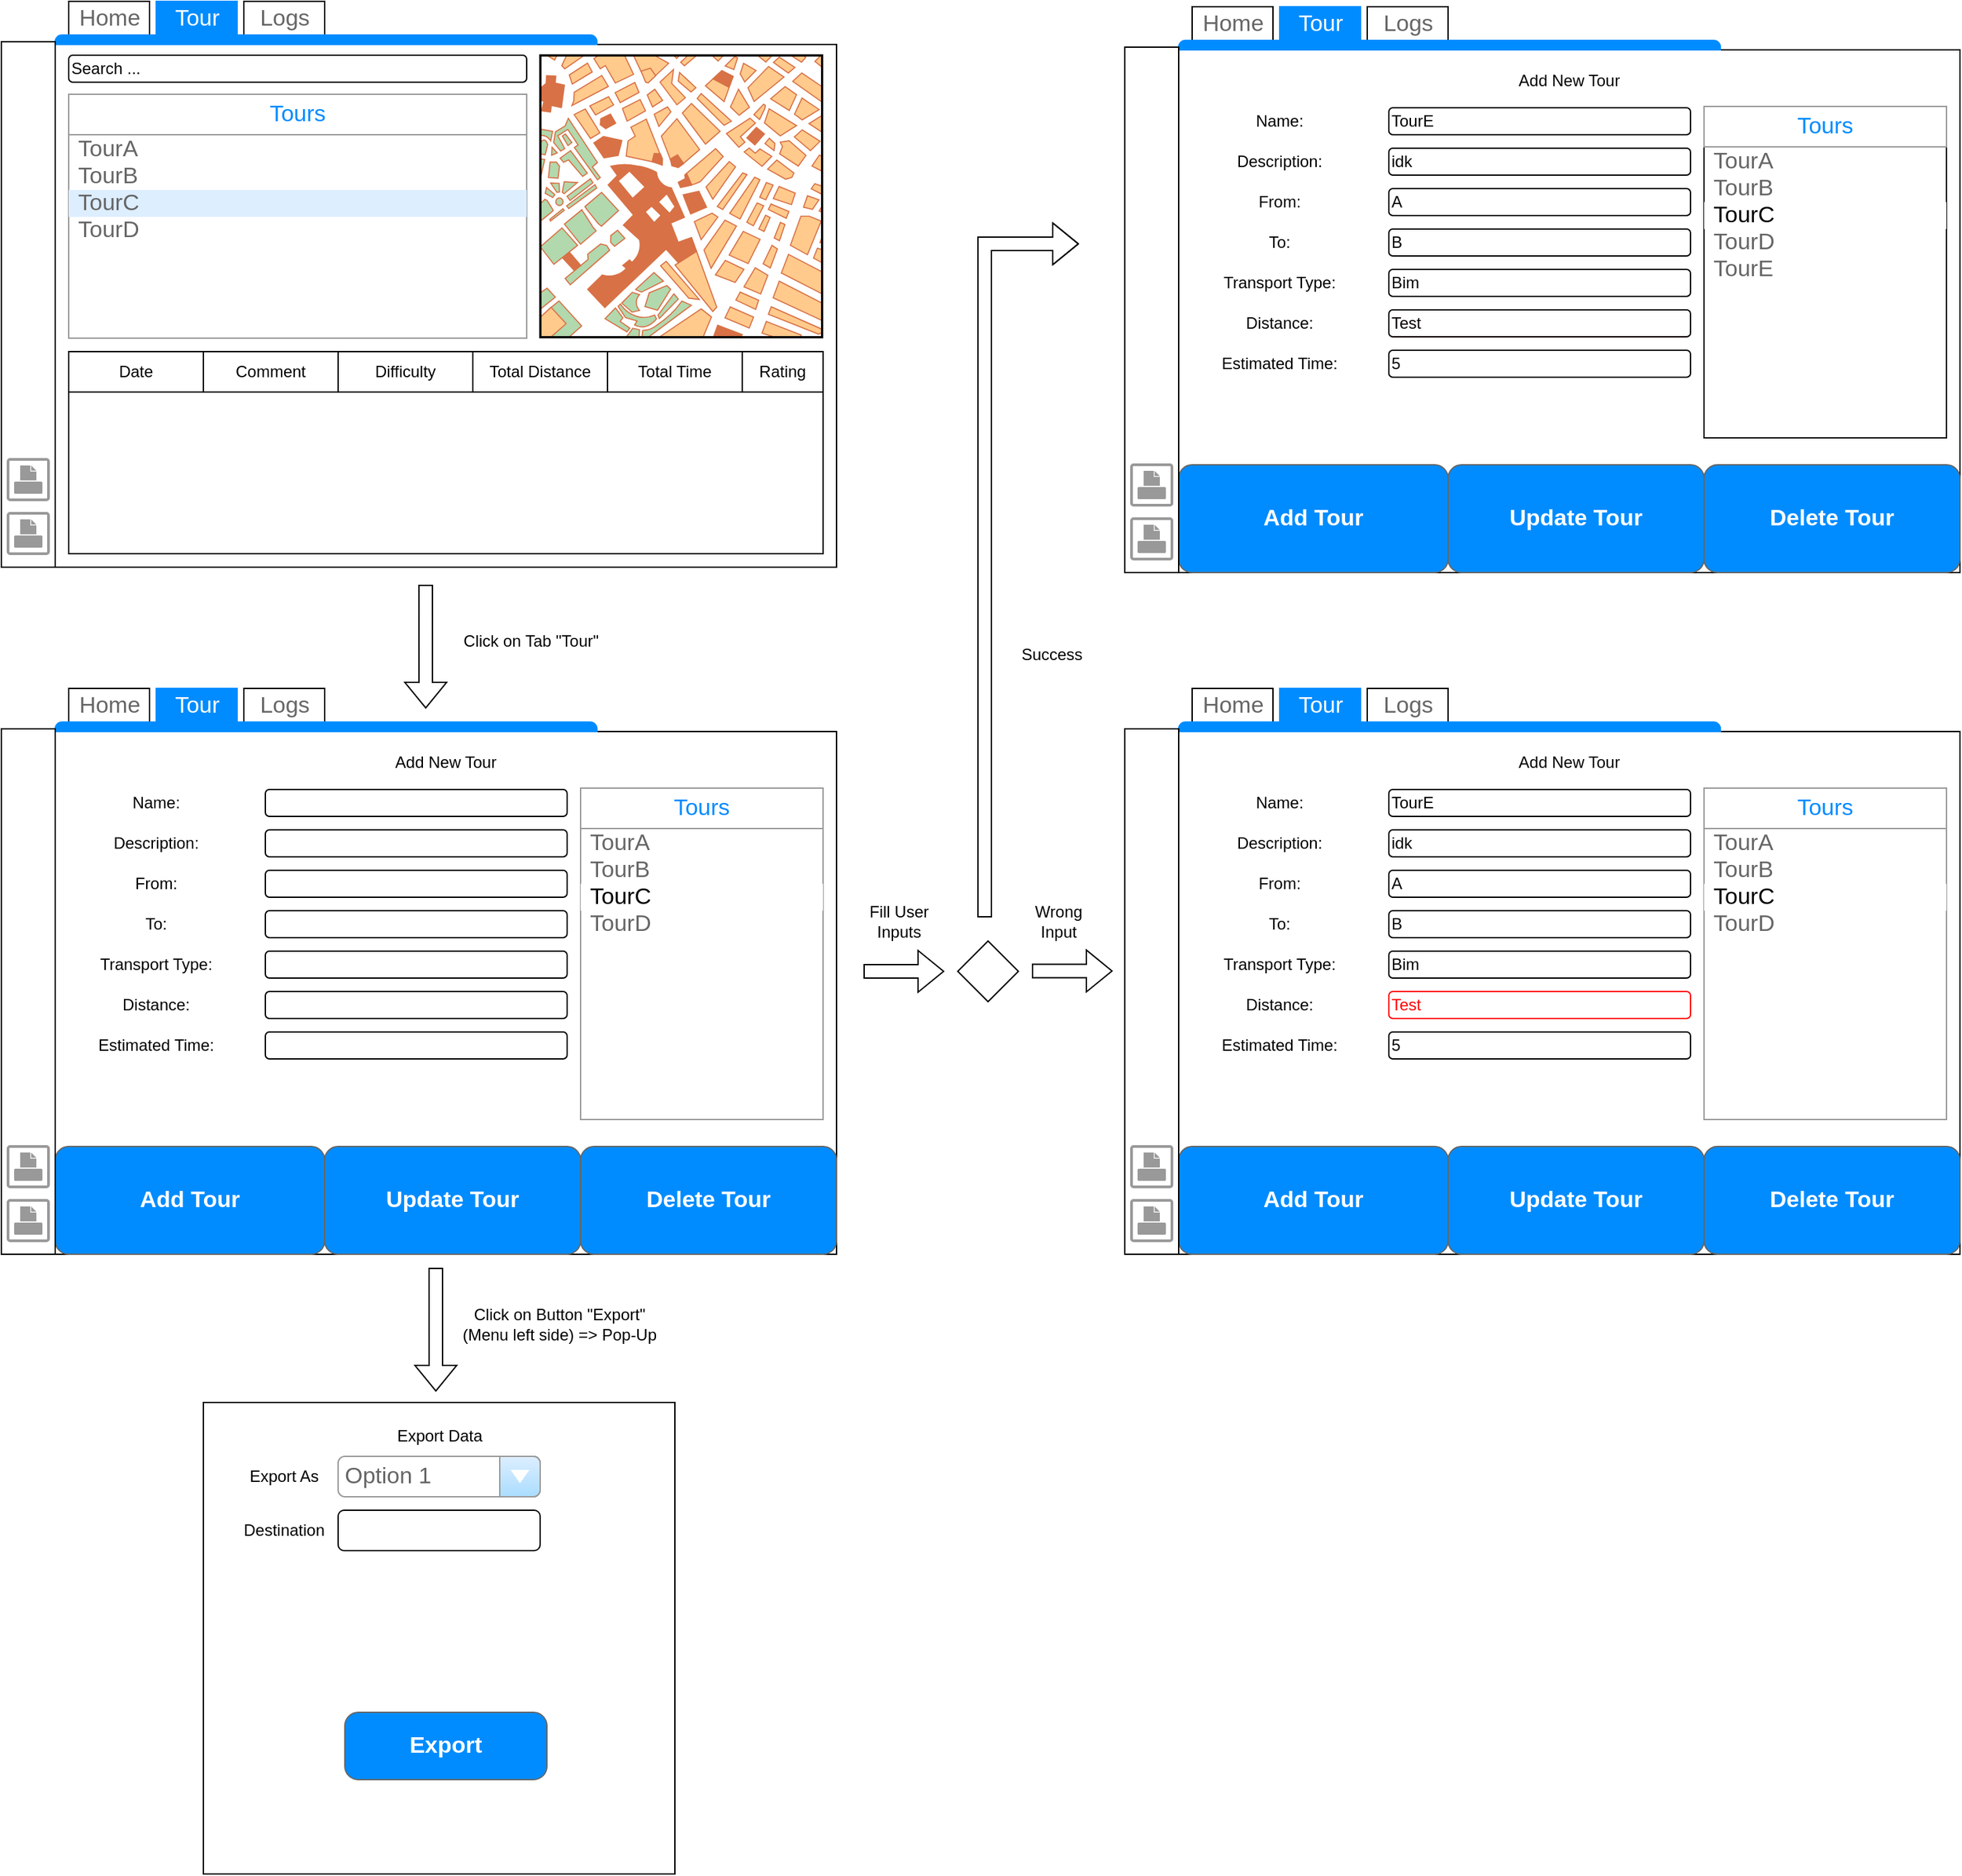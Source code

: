 <mxfile version="24.2.1" type="device">
  <diagram name="Seite-1" id="n7j8sjYQ4zLVXo5sFIH9">
    <mxGraphModel dx="3096" dy="1702" grid="1" gridSize="10" guides="1" tooltips="1" connect="1" arrows="1" fold="1" page="1" pageScale="1" pageWidth="827" pageHeight="1169" math="0" shadow="0">
      <root>
        <mxCell id="0" />
        <mxCell id="1" parent="0" />
        <mxCell id="RH1s60IlDJt-m1Dcu7O3-2" value="" style="strokeWidth=1;shadow=0;dashed=0;align=center;html=1;shape=mxgraph.mockup.containers.marginRect2;rectMarginTop=32;whiteSpace=wrap;" vertex="1" parent="1">
          <mxGeometry x="80" y="40" width="580" height="420" as="geometry" />
        </mxCell>
        <mxCell id="RH1s60IlDJt-m1Dcu7O3-3" value="Home" style="strokeColor=inherit;fillColor=inherit;gradientColor=inherit;strokeWidth=1;shadow=0;dashed=0;align=center;html=1;shape=mxgraph.mockup.containers.rrect;rSize=0;fontSize=17;fontColor=#666666;gradientColor=none;" vertex="1" parent="RH1s60IlDJt-m1Dcu7O3-2">
          <mxGeometry width="60" height="25" relative="1" as="geometry">
            <mxPoint x="10" as="offset" />
          </mxGeometry>
        </mxCell>
        <mxCell id="RH1s60IlDJt-m1Dcu7O3-4" value="Tour" style="strokeWidth=1;shadow=0;dashed=0;align=center;html=1;shape=mxgraph.mockup.containers.rrect;rSize=0;fontSize=17;fontColor=#ffffff;strokeColor=#008cff;fillColor=#008cff;" vertex="1" parent="RH1s60IlDJt-m1Dcu7O3-2">
          <mxGeometry width="60" height="25" relative="1" as="geometry">
            <mxPoint x="75" as="offset" />
          </mxGeometry>
        </mxCell>
        <mxCell id="RH1s60IlDJt-m1Dcu7O3-5" value="Logs" style="strokeColor=inherit;fillColor=inherit;gradientColor=inherit;strokeWidth=1;shadow=0;dashed=0;align=center;html=1;shape=mxgraph.mockup.containers.rrect;rSize=0;fontSize=17;fontColor=#666666;gradientColor=none;" vertex="1" parent="RH1s60IlDJt-m1Dcu7O3-2">
          <mxGeometry width="60" height="25" relative="1" as="geometry">
            <mxPoint x="140" as="offset" />
          </mxGeometry>
        </mxCell>
        <mxCell id="RH1s60IlDJt-m1Dcu7O3-6" value="" style="strokeWidth=1;shadow=0;dashed=0;align=center;html=1;shape=mxgraph.mockup.containers.topButton;rSize=5;strokeColor=#008cff;fillColor=#008cff;gradientColor=none;resizeWidth=1;movable=0;deletable=1;" vertex="1" parent="RH1s60IlDJt-m1Dcu7O3-2">
          <mxGeometry width="402.133" height="7" relative="1" as="geometry">
            <mxPoint y="25" as="offset" />
          </mxGeometry>
        </mxCell>
        <mxCell id="RH1s60IlDJt-m1Dcu7O3-8" value="" style="verticalLabelPosition=bottom;shadow=0;dashed=0;align=center;html=1;verticalAlign=top;strokeWidth=1;shape=mxgraph.mockup.misc.map;" vertex="1" parent="RH1s60IlDJt-m1Dcu7O3-2">
          <mxGeometry x="360" y="40" width="210" height="210" as="geometry" />
        </mxCell>
        <mxCell id="RH1s60IlDJt-m1Dcu7O3-9" value="" style="rounded=0;whiteSpace=wrap;html=1;" vertex="1" parent="RH1s60IlDJt-m1Dcu7O3-2">
          <mxGeometry x="10" y="260" width="560" height="150" as="geometry" />
        </mxCell>
        <mxCell id="RH1s60IlDJt-m1Dcu7O3-10" value="" style="rounded=0;whiteSpace=wrap;html=1;" vertex="1" parent="RH1s60IlDJt-m1Dcu7O3-2">
          <mxGeometry x="10" y="260" width="100" height="30" as="geometry" />
        </mxCell>
        <mxCell id="RH1s60IlDJt-m1Dcu7O3-11" value="" style="rounded=0;whiteSpace=wrap;html=1;" vertex="1" parent="RH1s60IlDJt-m1Dcu7O3-2">
          <mxGeometry x="110" y="260" width="100" height="30" as="geometry" />
        </mxCell>
        <mxCell id="RH1s60IlDJt-m1Dcu7O3-12" value="" style="rounded=0;whiteSpace=wrap;html=1;" vertex="1" parent="RH1s60IlDJt-m1Dcu7O3-2">
          <mxGeometry x="210" y="260" width="100" height="30" as="geometry" />
        </mxCell>
        <mxCell id="RH1s60IlDJt-m1Dcu7O3-13" value="" style="rounded=0;whiteSpace=wrap;html=1;" vertex="1" parent="RH1s60IlDJt-m1Dcu7O3-2">
          <mxGeometry x="310" y="260" width="100" height="30" as="geometry" />
        </mxCell>
        <mxCell id="RH1s60IlDJt-m1Dcu7O3-14" value="" style="rounded=0;whiteSpace=wrap;html=1;" vertex="1" parent="RH1s60IlDJt-m1Dcu7O3-2">
          <mxGeometry x="410" y="260" width="100" height="30" as="geometry" />
        </mxCell>
        <mxCell id="RH1s60IlDJt-m1Dcu7O3-16" value="Date" style="text;html=1;align=center;verticalAlign=middle;whiteSpace=wrap;rounded=0;" vertex="1" parent="RH1s60IlDJt-m1Dcu7O3-2">
          <mxGeometry x="30" y="260" width="60" height="30" as="geometry" />
        </mxCell>
        <mxCell id="RH1s60IlDJt-m1Dcu7O3-17" value="Comment" style="text;html=1;align=center;verticalAlign=middle;whiteSpace=wrap;rounded=0;" vertex="1" parent="RH1s60IlDJt-m1Dcu7O3-2">
          <mxGeometry x="130" y="260" width="60" height="30" as="geometry" />
        </mxCell>
        <mxCell id="RH1s60IlDJt-m1Dcu7O3-18" value="Difficulty" style="text;html=1;align=center;verticalAlign=middle;whiteSpace=wrap;rounded=0;" vertex="1" parent="RH1s60IlDJt-m1Dcu7O3-2">
          <mxGeometry x="230" y="260" width="60" height="30" as="geometry" />
        </mxCell>
        <mxCell id="RH1s60IlDJt-m1Dcu7O3-19" value="Total Distance" style="text;html=1;align=center;verticalAlign=middle;whiteSpace=wrap;rounded=0;" vertex="1" parent="RH1s60IlDJt-m1Dcu7O3-2">
          <mxGeometry x="320" y="260" width="80" height="30" as="geometry" />
        </mxCell>
        <mxCell id="RH1s60IlDJt-m1Dcu7O3-20" value="Total Time" style="text;html=1;align=center;verticalAlign=middle;whiteSpace=wrap;rounded=0;" vertex="1" parent="RH1s60IlDJt-m1Dcu7O3-2">
          <mxGeometry x="430" y="260" width="60" height="30" as="geometry" />
        </mxCell>
        <mxCell id="RH1s60IlDJt-m1Dcu7O3-15" value="" style="rounded=0;whiteSpace=wrap;html=1;" vertex="1" parent="RH1s60IlDJt-m1Dcu7O3-2">
          <mxGeometry x="510" y="260" width="60" height="30" as="geometry" />
        </mxCell>
        <mxCell id="RH1s60IlDJt-m1Dcu7O3-21" value="Rating" style="text;html=1;align=center;verticalAlign=middle;whiteSpace=wrap;rounded=0;" vertex="1" parent="RH1s60IlDJt-m1Dcu7O3-2">
          <mxGeometry x="510" y="260" width="60" height="30" as="geometry" />
        </mxCell>
        <mxCell id="RH1s60IlDJt-m1Dcu7O3-22" value="Search ..." style="rounded=1;whiteSpace=wrap;html=1;align=left;" vertex="1" parent="RH1s60IlDJt-m1Dcu7O3-2">
          <mxGeometry x="10" y="40" width="340" height="20" as="geometry" />
        </mxCell>
        <mxCell id="RH1s60IlDJt-m1Dcu7O3-23" value="" style="strokeWidth=1;shadow=0;dashed=0;align=center;html=1;shape=mxgraph.mockup.forms.rrect;rSize=0;strokeColor=#999999;fillColor=#ffffff;" vertex="1" parent="RH1s60IlDJt-m1Dcu7O3-2">
          <mxGeometry x="10" y="70" width="340" height="180" as="geometry" />
        </mxCell>
        <mxCell id="RH1s60IlDJt-m1Dcu7O3-24" value="Tours" style="strokeWidth=1;shadow=0;dashed=0;align=center;html=1;shape=mxgraph.mockup.forms.rrect;rSize=0;strokeColor=#999999;fontColor=#008cff;fontSize=17;fillColor=#ffffff;resizeWidth=1;whiteSpace=wrap;" vertex="1" parent="RH1s60IlDJt-m1Dcu7O3-23">
          <mxGeometry width="340" height="30" relative="1" as="geometry">
            <mxPoint y="-1" as="offset" />
          </mxGeometry>
        </mxCell>
        <mxCell id="RH1s60IlDJt-m1Dcu7O3-25" value="TourA" style="strokeWidth=1;shadow=0;dashed=0;align=center;html=1;shape=mxgraph.mockup.forms.anchor;fontSize=17;fontColor=#666666;align=left;spacingLeft=5;resizeWidth=1;whiteSpace=wrap;" vertex="1" parent="RH1s60IlDJt-m1Dcu7O3-23">
          <mxGeometry width="340" height="20" relative="1" as="geometry">
            <mxPoint y="30" as="offset" />
          </mxGeometry>
        </mxCell>
        <mxCell id="RH1s60IlDJt-m1Dcu7O3-26" value="TourB" style="strokeWidth=1;shadow=0;dashed=0;align=center;html=1;shape=mxgraph.mockup.forms.anchor;fontSize=17;fontColor=#666666;align=left;spacingLeft=5;resizeWidth=1;whiteSpace=wrap;" vertex="1" parent="RH1s60IlDJt-m1Dcu7O3-23">
          <mxGeometry width="340" height="20" relative="1" as="geometry">
            <mxPoint y="50" as="offset" />
          </mxGeometry>
        </mxCell>
        <mxCell id="RH1s60IlDJt-m1Dcu7O3-27" value="TourC" style="strokeWidth=1;shadow=0;dashed=0;align=center;html=1;shape=mxgraph.mockup.forms.rrect;rSize=0;fontSize=17;fontColor=#666666;align=left;spacingLeft=5;fillColor=#ddeeff;strokeColor=none;resizeWidth=1;whiteSpace=wrap;" vertex="1" parent="RH1s60IlDJt-m1Dcu7O3-23">
          <mxGeometry width="340" height="20" relative="1" as="geometry">
            <mxPoint y="70" as="offset" />
          </mxGeometry>
        </mxCell>
        <mxCell id="RH1s60IlDJt-m1Dcu7O3-28" value="TourD" style="strokeWidth=1;shadow=0;dashed=0;align=center;html=1;shape=mxgraph.mockup.forms.anchor;fontSize=17;fontColor=#666666;align=left;spacingLeft=5;resizeWidth=1;whiteSpace=wrap;" vertex="1" parent="RH1s60IlDJt-m1Dcu7O3-23">
          <mxGeometry width="340" height="20" relative="1" as="geometry">
            <mxPoint y="90" as="offset" />
          </mxGeometry>
        </mxCell>
        <mxCell id="RH1s60IlDJt-m1Dcu7O3-29" value="" style="rounded=0;whiteSpace=wrap;html=1;" vertex="1" parent="1">
          <mxGeometry x="40" y="70" width="40" height="390" as="geometry" />
        </mxCell>
        <mxCell id="RH1s60IlDJt-m1Dcu7O3-30" value="" style="strokeColor=#999999;verticalLabelPosition=bottom;shadow=0;dashed=0;verticalAlign=top;strokeWidth=2;html=1;shape=mxgraph.mockup.misc.printIcon;" vertex="1" parent="1">
          <mxGeometry x="45" y="420" width="30" height="30" as="geometry" />
        </mxCell>
        <mxCell id="RH1s60IlDJt-m1Dcu7O3-31" value="" style="strokeColor=#999999;verticalLabelPosition=bottom;shadow=0;dashed=0;verticalAlign=top;strokeWidth=2;html=1;shape=mxgraph.mockup.misc.printIcon;" vertex="1" parent="1">
          <mxGeometry x="45" y="380" width="30" height="30" as="geometry" />
        </mxCell>
        <mxCell id="RH1s60IlDJt-m1Dcu7O3-32" value="" style="strokeWidth=1;shadow=0;dashed=0;align=center;html=1;shape=mxgraph.mockup.containers.marginRect2;rectMarginTop=32;whiteSpace=wrap;" vertex="1" parent="1">
          <mxGeometry x="80" y="550" width="580" height="420" as="geometry" />
        </mxCell>
        <mxCell id="RH1s60IlDJt-m1Dcu7O3-33" value="Home" style="strokeColor=inherit;fillColor=inherit;gradientColor=inherit;strokeWidth=1;shadow=0;dashed=0;align=center;html=1;shape=mxgraph.mockup.containers.rrect;rSize=0;fontSize=17;fontColor=#666666;gradientColor=none;" vertex="1" parent="RH1s60IlDJt-m1Dcu7O3-32">
          <mxGeometry width="60" height="25" relative="1" as="geometry">
            <mxPoint x="10" as="offset" />
          </mxGeometry>
        </mxCell>
        <mxCell id="RH1s60IlDJt-m1Dcu7O3-34" value="Tour" style="strokeWidth=1;shadow=0;dashed=0;align=center;html=1;shape=mxgraph.mockup.containers.rrect;rSize=0;fontSize=17;fontColor=#ffffff;strokeColor=#008cff;fillColor=#008cff;" vertex="1" parent="RH1s60IlDJt-m1Dcu7O3-32">
          <mxGeometry width="60" height="25" relative="1" as="geometry">
            <mxPoint x="75" as="offset" />
          </mxGeometry>
        </mxCell>
        <mxCell id="RH1s60IlDJt-m1Dcu7O3-35" value="Logs" style="strokeColor=inherit;fillColor=inherit;gradientColor=inherit;strokeWidth=1;shadow=0;dashed=0;align=center;html=1;shape=mxgraph.mockup.containers.rrect;rSize=0;fontSize=17;fontColor=#666666;gradientColor=none;" vertex="1" parent="RH1s60IlDJt-m1Dcu7O3-32">
          <mxGeometry width="60" height="25" relative="1" as="geometry">
            <mxPoint x="140" as="offset" />
          </mxGeometry>
        </mxCell>
        <mxCell id="RH1s60IlDJt-m1Dcu7O3-36" value="" style="strokeWidth=1;shadow=0;dashed=0;align=center;html=1;shape=mxgraph.mockup.containers.topButton;rSize=5;strokeColor=#008cff;fillColor=#008cff;gradientColor=none;resizeWidth=1;movable=0;deletable=1;" vertex="1" parent="RH1s60IlDJt-m1Dcu7O3-32">
          <mxGeometry width="402.133" height="7" relative="1" as="geometry">
            <mxPoint y="25" as="offset" />
          </mxGeometry>
        </mxCell>
        <mxCell id="RH1s60IlDJt-m1Dcu7O3-63" value="Add New Tour" style="text;html=1;align=center;verticalAlign=middle;whiteSpace=wrap;rounded=0;" vertex="1" parent="RH1s60IlDJt-m1Dcu7O3-32">
          <mxGeometry x="230" y="40" width="120" height="30" as="geometry" />
        </mxCell>
        <mxCell id="RH1s60IlDJt-m1Dcu7O3-64" value="Name:" style="text;html=1;align=center;verticalAlign=middle;whiteSpace=wrap;rounded=0;" vertex="1" parent="RH1s60IlDJt-m1Dcu7O3-32">
          <mxGeometry x="10" y="70" width="130" height="30" as="geometry" />
        </mxCell>
        <mxCell id="RH1s60IlDJt-m1Dcu7O3-65" value="" style="rounded=1;whiteSpace=wrap;html=1;" vertex="1" parent="RH1s60IlDJt-m1Dcu7O3-32">
          <mxGeometry x="156" y="75" width="224" height="20" as="geometry" />
        </mxCell>
        <mxCell id="RH1s60IlDJt-m1Dcu7O3-66" value="Description:" style="text;html=1;align=center;verticalAlign=middle;whiteSpace=wrap;rounded=0;" vertex="1" parent="RH1s60IlDJt-m1Dcu7O3-32">
          <mxGeometry x="10" y="100" width="130" height="30" as="geometry" />
        </mxCell>
        <mxCell id="RH1s60IlDJt-m1Dcu7O3-67" value="" style="rounded=1;whiteSpace=wrap;html=1;" vertex="1" parent="RH1s60IlDJt-m1Dcu7O3-32">
          <mxGeometry x="156" y="105" width="224" height="20" as="geometry" />
        </mxCell>
        <mxCell id="RH1s60IlDJt-m1Dcu7O3-68" value="From:" style="text;html=1;align=center;verticalAlign=middle;whiteSpace=wrap;rounded=0;" vertex="1" parent="RH1s60IlDJt-m1Dcu7O3-32">
          <mxGeometry x="10" y="130" width="130" height="30" as="geometry" />
        </mxCell>
        <mxCell id="RH1s60IlDJt-m1Dcu7O3-69" value="" style="rounded=1;whiteSpace=wrap;html=1;" vertex="1" parent="RH1s60IlDJt-m1Dcu7O3-32">
          <mxGeometry x="156" y="135" width="224" height="20" as="geometry" />
        </mxCell>
        <mxCell id="RH1s60IlDJt-m1Dcu7O3-70" value="To:" style="text;html=1;align=center;verticalAlign=middle;whiteSpace=wrap;rounded=0;" vertex="1" parent="RH1s60IlDJt-m1Dcu7O3-32">
          <mxGeometry x="10" y="160" width="130" height="30" as="geometry" />
        </mxCell>
        <mxCell id="RH1s60IlDJt-m1Dcu7O3-71" value="" style="rounded=1;whiteSpace=wrap;html=1;" vertex="1" parent="RH1s60IlDJt-m1Dcu7O3-32">
          <mxGeometry x="156" y="165" width="224" height="20" as="geometry" />
        </mxCell>
        <mxCell id="RH1s60IlDJt-m1Dcu7O3-72" value="Transport Type:" style="text;html=1;align=center;verticalAlign=middle;whiteSpace=wrap;rounded=0;" vertex="1" parent="RH1s60IlDJt-m1Dcu7O3-32">
          <mxGeometry x="10" y="190" width="130" height="30" as="geometry" />
        </mxCell>
        <mxCell id="RH1s60IlDJt-m1Dcu7O3-73" value="" style="rounded=1;whiteSpace=wrap;html=1;" vertex="1" parent="RH1s60IlDJt-m1Dcu7O3-32">
          <mxGeometry x="156" y="195" width="224" height="20" as="geometry" />
        </mxCell>
        <mxCell id="RH1s60IlDJt-m1Dcu7O3-74" value="Distance:" style="text;html=1;align=center;verticalAlign=middle;whiteSpace=wrap;rounded=0;" vertex="1" parent="RH1s60IlDJt-m1Dcu7O3-32">
          <mxGeometry x="10" y="220" width="130" height="30" as="geometry" />
        </mxCell>
        <mxCell id="RH1s60IlDJt-m1Dcu7O3-75" value="" style="rounded=1;whiteSpace=wrap;html=1;" vertex="1" parent="RH1s60IlDJt-m1Dcu7O3-32">
          <mxGeometry x="156" y="225" width="224" height="20" as="geometry" />
        </mxCell>
        <mxCell id="RH1s60IlDJt-m1Dcu7O3-76" value="Estimated Time:" style="text;html=1;align=center;verticalAlign=middle;whiteSpace=wrap;rounded=0;" vertex="1" parent="RH1s60IlDJt-m1Dcu7O3-32">
          <mxGeometry x="10" y="250" width="130" height="30" as="geometry" />
        </mxCell>
        <mxCell id="RH1s60IlDJt-m1Dcu7O3-77" value="" style="rounded=1;whiteSpace=wrap;html=1;" vertex="1" parent="RH1s60IlDJt-m1Dcu7O3-32">
          <mxGeometry x="156" y="255" width="224" height="20" as="geometry" />
        </mxCell>
        <mxCell id="RH1s60IlDJt-m1Dcu7O3-78" value="Add Tour" style="strokeWidth=1;shadow=0;dashed=0;align=center;html=1;shape=mxgraph.mockup.buttons.button;strokeColor=#666666;fontColor=#ffffff;mainText=;buttonStyle=round;fontSize=17;fontStyle=1;fillColor=#008cff;whiteSpace=wrap;" vertex="1" parent="RH1s60IlDJt-m1Dcu7O3-32">
          <mxGeometry y="340" width="200" height="80" as="geometry" />
        </mxCell>
        <mxCell id="RH1s60IlDJt-m1Dcu7O3-79" value="Update Tour" style="strokeWidth=1;shadow=0;dashed=0;align=center;html=1;shape=mxgraph.mockup.buttons.button;strokeColor=#666666;fontColor=#ffffff;mainText=;buttonStyle=round;fontSize=17;fontStyle=1;fillColor=#008cff;whiteSpace=wrap;" vertex="1" parent="RH1s60IlDJt-m1Dcu7O3-32">
          <mxGeometry x="200" y="340" width="190" height="80" as="geometry" />
        </mxCell>
        <mxCell id="RH1s60IlDJt-m1Dcu7O3-80" value="Delete Tour" style="strokeWidth=1;shadow=0;dashed=0;align=center;html=1;shape=mxgraph.mockup.buttons.button;strokeColor=#666666;fontColor=#ffffff;mainText=;buttonStyle=round;fontSize=17;fontStyle=1;fillColor=#008cff;whiteSpace=wrap;" vertex="1" parent="RH1s60IlDJt-m1Dcu7O3-32">
          <mxGeometry x="390" y="340" width="190" height="80" as="geometry" />
        </mxCell>
        <mxCell id="RH1s60IlDJt-m1Dcu7O3-81" value="" style="strokeWidth=1;shadow=0;dashed=0;align=center;html=1;shape=mxgraph.mockup.forms.rrect;rSize=0;strokeColor=#999999;fillColor=#ffffff;" vertex="1" parent="RH1s60IlDJt-m1Dcu7O3-32">
          <mxGeometry x="390" y="75" width="180" height="245" as="geometry" />
        </mxCell>
        <mxCell id="RH1s60IlDJt-m1Dcu7O3-82" value="Tours" style="strokeWidth=1;shadow=0;dashed=0;align=center;html=1;shape=mxgraph.mockup.forms.rrect;rSize=0;strokeColor=#999999;fontColor=#008cff;fontSize=17;fillColor=#ffffff;resizeWidth=1;whiteSpace=wrap;" vertex="1" parent="RH1s60IlDJt-m1Dcu7O3-81">
          <mxGeometry width="180" height="30" relative="1" as="geometry">
            <mxPoint y="-1" as="offset" />
          </mxGeometry>
        </mxCell>
        <mxCell id="RH1s60IlDJt-m1Dcu7O3-83" value="TourA" style="strokeWidth=1;shadow=0;dashed=0;align=center;html=1;shape=mxgraph.mockup.forms.anchor;fontSize=17;fontColor=#666666;align=left;spacingLeft=5;resizeWidth=1;whiteSpace=wrap;" vertex="1" parent="RH1s60IlDJt-m1Dcu7O3-81">
          <mxGeometry width="180" height="20" relative="1" as="geometry">
            <mxPoint y="30" as="offset" />
          </mxGeometry>
        </mxCell>
        <mxCell id="RH1s60IlDJt-m1Dcu7O3-84" value="TourB" style="strokeWidth=1;shadow=0;dashed=0;align=center;html=1;shape=mxgraph.mockup.forms.anchor;fontSize=17;fontColor=#666666;align=left;spacingLeft=5;resizeWidth=1;whiteSpace=wrap;" vertex="1" parent="RH1s60IlDJt-m1Dcu7O3-81">
          <mxGeometry width="180" height="20" relative="1" as="geometry">
            <mxPoint y="50" as="offset" />
          </mxGeometry>
        </mxCell>
        <mxCell id="RH1s60IlDJt-m1Dcu7O3-85" value="TourC" style="strokeWidth=1;shadow=0;dashed=0;align=center;html=1;shape=mxgraph.mockup.forms.rrect;rSize=0;fontSize=17;align=left;spacingLeft=5;resizeWidth=1;whiteSpace=wrap;strokeColor=none;" vertex="1" parent="RH1s60IlDJt-m1Dcu7O3-81">
          <mxGeometry width="180" height="20" relative="1" as="geometry">
            <mxPoint y="70" as="offset" />
          </mxGeometry>
        </mxCell>
        <mxCell id="RH1s60IlDJt-m1Dcu7O3-86" value="TourD" style="strokeWidth=1;shadow=0;dashed=0;align=center;html=1;shape=mxgraph.mockup.forms.anchor;fontSize=17;fontColor=#666666;align=left;spacingLeft=5;resizeWidth=1;whiteSpace=wrap;" vertex="1" parent="RH1s60IlDJt-m1Dcu7O3-81">
          <mxGeometry width="180" height="20" relative="1" as="geometry">
            <mxPoint y="90" as="offset" />
          </mxGeometry>
        </mxCell>
        <mxCell id="RH1s60IlDJt-m1Dcu7O3-58" value="" style="rounded=0;whiteSpace=wrap;html=1;" vertex="1" parent="1">
          <mxGeometry x="40" y="580" width="40" height="390" as="geometry" />
        </mxCell>
        <mxCell id="RH1s60IlDJt-m1Dcu7O3-59" value="" style="strokeColor=#999999;verticalLabelPosition=bottom;shadow=0;dashed=0;verticalAlign=top;strokeWidth=2;html=1;shape=mxgraph.mockup.misc.printIcon;" vertex="1" parent="1">
          <mxGeometry x="45" y="930" width="30" height="30" as="geometry" />
        </mxCell>
        <mxCell id="RH1s60IlDJt-m1Dcu7O3-60" value="" style="strokeColor=#999999;verticalLabelPosition=bottom;shadow=0;dashed=0;verticalAlign=top;strokeWidth=2;html=1;shape=mxgraph.mockup.misc.printIcon;" vertex="1" parent="1">
          <mxGeometry x="45" y="890" width="30" height="30" as="geometry" />
        </mxCell>
        <mxCell id="RH1s60IlDJt-m1Dcu7O3-61" value="" style="shape=flexArrow;endArrow=classic;html=1;rounded=0;entryX=0.684;entryY=-0.429;entryDx=0;entryDy=0;entryPerimeter=0;" edge="1" parent="1">
          <mxGeometry width="50" height="50" relative="1" as="geometry">
            <mxPoint x="355" y="473" as="sourcePoint" />
            <mxPoint x="355.059" y="564.997" as="targetPoint" />
          </mxGeometry>
        </mxCell>
        <mxCell id="RH1s60IlDJt-m1Dcu7O3-62" value="Click on Tab &quot;Tour&quot;&amp;nbsp;" style="text;html=1;align=center;verticalAlign=middle;whiteSpace=wrap;rounded=0;" vertex="1" parent="1">
          <mxGeometry x="370" y="500" width="130" height="30" as="geometry" />
        </mxCell>
        <mxCell id="RH1s60IlDJt-m1Dcu7O3-120" value="" style="strokeWidth=1;shadow=0;dashed=0;align=center;html=1;shape=mxgraph.mockup.containers.marginRect2;rectMarginTop=32;whiteSpace=wrap;" vertex="1" parent="1">
          <mxGeometry x="914" y="550" width="580" height="420" as="geometry" />
        </mxCell>
        <mxCell id="RH1s60IlDJt-m1Dcu7O3-121" value="Home" style="strokeColor=inherit;fillColor=inherit;gradientColor=inherit;strokeWidth=1;shadow=0;dashed=0;align=center;html=1;shape=mxgraph.mockup.containers.rrect;rSize=0;fontSize=17;fontColor=#666666;gradientColor=none;" vertex="1" parent="RH1s60IlDJt-m1Dcu7O3-120">
          <mxGeometry width="60" height="25" relative="1" as="geometry">
            <mxPoint x="10" as="offset" />
          </mxGeometry>
        </mxCell>
        <mxCell id="RH1s60IlDJt-m1Dcu7O3-122" value="Tour" style="strokeWidth=1;shadow=0;dashed=0;align=center;html=1;shape=mxgraph.mockup.containers.rrect;rSize=0;fontSize=17;fontColor=#ffffff;strokeColor=#008cff;fillColor=#008cff;" vertex="1" parent="RH1s60IlDJt-m1Dcu7O3-120">
          <mxGeometry width="60" height="25" relative="1" as="geometry">
            <mxPoint x="75" as="offset" />
          </mxGeometry>
        </mxCell>
        <mxCell id="RH1s60IlDJt-m1Dcu7O3-123" value="Logs" style="strokeColor=inherit;fillColor=inherit;gradientColor=inherit;strokeWidth=1;shadow=0;dashed=0;align=center;html=1;shape=mxgraph.mockup.containers.rrect;rSize=0;fontSize=17;fontColor=#666666;gradientColor=none;" vertex="1" parent="RH1s60IlDJt-m1Dcu7O3-120">
          <mxGeometry width="60" height="25" relative="1" as="geometry">
            <mxPoint x="140" as="offset" />
          </mxGeometry>
        </mxCell>
        <mxCell id="RH1s60IlDJt-m1Dcu7O3-124" value="" style="strokeWidth=1;shadow=0;dashed=0;align=center;html=1;shape=mxgraph.mockup.containers.topButton;rSize=5;strokeColor=#008cff;fillColor=#008cff;gradientColor=none;resizeWidth=1;movable=0;deletable=1;" vertex="1" parent="RH1s60IlDJt-m1Dcu7O3-120">
          <mxGeometry width="402.133" height="7" relative="1" as="geometry">
            <mxPoint y="25" as="offset" />
          </mxGeometry>
        </mxCell>
        <mxCell id="RH1s60IlDJt-m1Dcu7O3-125" value="Add New Tour" style="text;html=1;align=center;verticalAlign=middle;whiteSpace=wrap;rounded=0;" vertex="1" parent="RH1s60IlDJt-m1Dcu7O3-120">
          <mxGeometry x="230" y="40" width="120" height="30" as="geometry" />
        </mxCell>
        <mxCell id="RH1s60IlDJt-m1Dcu7O3-126" value="Name:" style="text;html=1;align=center;verticalAlign=middle;whiteSpace=wrap;rounded=0;" vertex="1" parent="RH1s60IlDJt-m1Dcu7O3-120">
          <mxGeometry x="10" y="70" width="130" height="30" as="geometry" />
        </mxCell>
        <mxCell id="RH1s60IlDJt-m1Dcu7O3-127" value="TourE" style="rounded=1;whiteSpace=wrap;html=1;align=left;" vertex="1" parent="RH1s60IlDJt-m1Dcu7O3-120">
          <mxGeometry x="156" y="75" width="224" height="20" as="geometry" />
        </mxCell>
        <mxCell id="RH1s60IlDJt-m1Dcu7O3-128" value="Description:" style="text;html=1;align=center;verticalAlign=middle;whiteSpace=wrap;rounded=0;" vertex="1" parent="RH1s60IlDJt-m1Dcu7O3-120">
          <mxGeometry x="10" y="100" width="130" height="30" as="geometry" />
        </mxCell>
        <mxCell id="RH1s60IlDJt-m1Dcu7O3-129" value="idk" style="rounded=1;whiteSpace=wrap;html=1;align=left;" vertex="1" parent="RH1s60IlDJt-m1Dcu7O3-120">
          <mxGeometry x="156" y="105" width="224" height="20" as="geometry" />
        </mxCell>
        <mxCell id="RH1s60IlDJt-m1Dcu7O3-130" value="From:" style="text;html=1;align=center;verticalAlign=middle;whiteSpace=wrap;rounded=0;" vertex="1" parent="RH1s60IlDJt-m1Dcu7O3-120">
          <mxGeometry x="10" y="130" width="130" height="30" as="geometry" />
        </mxCell>
        <mxCell id="RH1s60IlDJt-m1Dcu7O3-131" value="A" style="rounded=1;whiteSpace=wrap;html=1;align=left;" vertex="1" parent="RH1s60IlDJt-m1Dcu7O3-120">
          <mxGeometry x="156" y="135" width="224" height="20" as="geometry" />
        </mxCell>
        <mxCell id="RH1s60IlDJt-m1Dcu7O3-132" value="To:" style="text;html=1;align=center;verticalAlign=middle;whiteSpace=wrap;rounded=0;" vertex="1" parent="RH1s60IlDJt-m1Dcu7O3-120">
          <mxGeometry x="10" y="160" width="130" height="30" as="geometry" />
        </mxCell>
        <mxCell id="RH1s60IlDJt-m1Dcu7O3-133" value="B" style="rounded=1;whiteSpace=wrap;html=1;align=left;" vertex="1" parent="RH1s60IlDJt-m1Dcu7O3-120">
          <mxGeometry x="156" y="165" width="224" height="20" as="geometry" />
        </mxCell>
        <mxCell id="RH1s60IlDJt-m1Dcu7O3-134" value="Transport Type:" style="text;html=1;align=center;verticalAlign=middle;whiteSpace=wrap;rounded=0;" vertex="1" parent="RH1s60IlDJt-m1Dcu7O3-120">
          <mxGeometry x="10" y="190" width="130" height="30" as="geometry" />
        </mxCell>
        <mxCell id="RH1s60IlDJt-m1Dcu7O3-135" value="Bim" style="rounded=1;whiteSpace=wrap;html=1;align=left;" vertex="1" parent="RH1s60IlDJt-m1Dcu7O3-120">
          <mxGeometry x="156" y="195" width="224" height="20" as="geometry" />
        </mxCell>
        <mxCell id="RH1s60IlDJt-m1Dcu7O3-136" value="Distance:" style="text;html=1;align=center;verticalAlign=middle;whiteSpace=wrap;rounded=0;" vertex="1" parent="RH1s60IlDJt-m1Dcu7O3-120">
          <mxGeometry x="10" y="220" width="130" height="30" as="geometry" />
        </mxCell>
        <mxCell id="RH1s60IlDJt-m1Dcu7O3-137" value="&lt;font color=&quot;#ff0000&quot;&gt;Test&lt;/font&gt;" style="rounded=1;whiteSpace=wrap;html=1;align=left;strokeColor=#ff0000;" vertex="1" parent="RH1s60IlDJt-m1Dcu7O3-120">
          <mxGeometry x="156" y="225" width="224" height="20" as="geometry" />
        </mxCell>
        <mxCell id="RH1s60IlDJt-m1Dcu7O3-138" value="Estimated Time:" style="text;html=1;align=center;verticalAlign=middle;whiteSpace=wrap;rounded=0;" vertex="1" parent="RH1s60IlDJt-m1Dcu7O3-120">
          <mxGeometry x="10" y="250" width="130" height="30" as="geometry" />
        </mxCell>
        <mxCell id="RH1s60IlDJt-m1Dcu7O3-139" value="5" style="rounded=1;whiteSpace=wrap;html=1;align=left;" vertex="1" parent="RH1s60IlDJt-m1Dcu7O3-120">
          <mxGeometry x="156" y="255" width="224" height="20" as="geometry" />
        </mxCell>
        <mxCell id="RH1s60IlDJt-m1Dcu7O3-140" value="Add Tour" style="strokeWidth=1;shadow=0;dashed=0;align=center;html=1;shape=mxgraph.mockup.buttons.button;strokeColor=#666666;fontColor=#ffffff;mainText=;buttonStyle=round;fontSize=17;fontStyle=1;fillColor=#008cff;whiteSpace=wrap;" vertex="1" parent="RH1s60IlDJt-m1Dcu7O3-120">
          <mxGeometry y="340" width="200" height="80" as="geometry" />
        </mxCell>
        <mxCell id="RH1s60IlDJt-m1Dcu7O3-141" value="Update Tour" style="strokeWidth=1;shadow=0;dashed=0;align=center;html=1;shape=mxgraph.mockup.buttons.button;strokeColor=#666666;fontColor=#ffffff;mainText=;buttonStyle=round;fontSize=17;fontStyle=1;fillColor=#008cff;whiteSpace=wrap;" vertex="1" parent="RH1s60IlDJt-m1Dcu7O3-120">
          <mxGeometry x="200" y="340" width="190" height="80" as="geometry" />
        </mxCell>
        <mxCell id="RH1s60IlDJt-m1Dcu7O3-142" value="Delete Tour" style="strokeWidth=1;shadow=0;dashed=0;align=center;html=1;shape=mxgraph.mockup.buttons.button;strokeColor=#666666;fontColor=#ffffff;mainText=;buttonStyle=round;fontSize=17;fontStyle=1;fillColor=#008cff;whiteSpace=wrap;" vertex="1" parent="RH1s60IlDJt-m1Dcu7O3-120">
          <mxGeometry x="390" y="340" width="190" height="80" as="geometry" />
        </mxCell>
        <mxCell id="RH1s60IlDJt-m1Dcu7O3-143" value="" style="strokeWidth=1;shadow=0;dashed=0;align=center;html=1;shape=mxgraph.mockup.forms.rrect;rSize=0;strokeColor=#999999;fillColor=#ffffff;" vertex="1" parent="RH1s60IlDJt-m1Dcu7O3-120">
          <mxGeometry x="390" y="75" width="180" height="245" as="geometry" />
        </mxCell>
        <mxCell id="RH1s60IlDJt-m1Dcu7O3-144" value="Tours" style="strokeWidth=1;shadow=0;dashed=0;align=center;html=1;shape=mxgraph.mockup.forms.rrect;rSize=0;strokeColor=#999999;fontColor=#008cff;fontSize=17;fillColor=#ffffff;resizeWidth=1;whiteSpace=wrap;" vertex="1" parent="RH1s60IlDJt-m1Dcu7O3-143">
          <mxGeometry width="180" height="30" relative="1" as="geometry">
            <mxPoint y="-1" as="offset" />
          </mxGeometry>
        </mxCell>
        <mxCell id="RH1s60IlDJt-m1Dcu7O3-145" value="TourA" style="strokeWidth=1;shadow=0;dashed=0;align=center;html=1;shape=mxgraph.mockup.forms.anchor;fontSize=17;fontColor=#666666;align=left;spacingLeft=5;resizeWidth=1;whiteSpace=wrap;" vertex="1" parent="RH1s60IlDJt-m1Dcu7O3-143">
          <mxGeometry width="180" height="20" relative="1" as="geometry">
            <mxPoint y="30" as="offset" />
          </mxGeometry>
        </mxCell>
        <mxCell id="RH1s60IlDJt-m1Dcu7O3-146" value="TourB" style="strokeWidth=1;shadow=0;dashed=0;align=center;html=1;shape=mxgraph.mockup.forms.anchor;fontSize=17;fontColor=#666666;align=left;spacingLeft=5;resizeWidth=1;whiteSpace=wrap;" vertex="1" parent="RH1s60IlDJt-m1Dcu7O3-143">
          <mxGeometry width="180" height="20" relative="1" as="geometry">
            <mxPoint y="50" as="offset" />
          </mxGeometry>
        </mxCell>
        <mxCell id="RH1s60IlDJt-m1Dcu7O3-147" value="TourC" style="strokeWidth=1;shadow=0;dashed=0;align=center;html=1;shape=mxgraph.mockup.forms.rrect;rSize=0;fontSize=17;align=left;spacingLeft=5;resizeWidth=1;whiteSpace=wrap;strokeColor=none;" vertex="1" parent="RH1s60IlDJt-m1Dcu7O3-143">
          <mxGeometry width="180" height="20" relative="1" as="geometry">
            <mxPoint y="70" as="offset" />
          </mxGeometry>
        </mxCell>
        <mxCell id="RH1s60IlDJt-m1Dcu7O3-148" value="TourD" style="strokeWidth=1;shadow=0;dashed=0;align=center;html=1;shape=mxgraph.mockup.forms.anchor;fontSize=17;fontColor=#666666;align=left;spacingLeft=5;resizeWidth=1;whiteSpace=wrap;" vertex="1" parent="RH1s60IlDJt-m1Dcu7O3-143">
          <mxGeometry width="180" height="20" relative="1" as="geometry">
            <mxPoint y="90" as="offset" />
          </mxGeometry>
        </mxCell>
        <mxCell id="RH1s60IlDJt-m1Dcu7O3-149" value="" style="rounded=0;whiteSpace=wrap;html=1;" vertex="1" parent="1">
          <mxGeometry x="874" y="580" width="40" height="390" as="geometry" />
        </mxCell>
        <mxCell id="RH1s60IlDJt-m1Dcu7O3-150" value="" style="strokeColor=#999999;verticalLabelPosition=bottom;shadow=0;dashed=0;verticalAlign=top;strokeWidth=2;html=1;shape=mxgraph.mockup.misc.printIcon;" vertex="1" parent="1">
          <mxGeometry x="879" y="930" width="30" height="30" as="geometry" />
        </mxCell>
        <mxCell id="RH1s60IlDJt-m1Dcu7O3-151" value="" style="strokeColor=#999999;verticalLabelPosition=bottom;shadow=0;dashed=0;verticalAlign=top;strokeWidth=2;html=1;shape=mxgraph.mockup.misc.printIcon;" vertex="1" parent="1">
          <mxGeometry x="879" y="890" width="30" height="30" as="geometry" />
        </mxCell>
        <mxCell id="RH1s60IlDJt-m1Dcu7O3-152" value="" style="shape=flexArrow;endArrow=classic;html=1;rounded=0;" edge="1" parent="1">
          <mxGeometry width="50" height="50" relative="1" as="geometry">
            <mxPoint x="680" y="760" as="sourcePoint" />
            <mxPoint x="740" y="760" as="targetPoint" />
          </mxGeometry>
        </mxCell>
        <mxCell id="RH1s60IlDJt-m1Dcu7O3-153" value="Fill User Inputs" style="text;html=1;align=center;verticalAlign=middle;whiteSpace=wrap;rounded=0;" vertex="1" parent="1">
          <mxGeometry x="680" y="707.5" width="53" height="30" as="geometry" />
        </mxCell>
        <mxCell id="RH1s60IlDJt-m1Dcu7O3-154" value="" style="shape=flexArrow;endArrow=classic;html=1;rounded=0;" edge="1" parent="1">
          <mxGeometry width="50" height="50" relative="1" as="geometry">
            <mxPoint x="805" y="759.7" as="sourcePoint" />
            <mxPoint x="865" y="759.7" as="targetPoint" />
          </mxGeometry>
        </mxCell>
        <mxCell id="RH1s60IlDJt-m1Dcu7O3-155" value="" style="rhombus;whiteSpace=wrap;html=1;" vertex="1" parent="1">
          <mxGeometry x="750" y="737.5" width="45" height="45" as="geometry" />
        </mxCell>
        <mxCell id="RH1s60IlDJt-m1Dcu7O3-156" value="Wrong Input" style="text;html=1;align=center;verticalAlign=middle;whiteSpace=wrap;rounded=0;" vertex="1" parent="1">
          <mxGeometry x="795" y="707.5" width="60" height="30" as="geometry" />
        </mxCell>
        <mxCell id="RH1s60IlDJt-m1Dcu7O3-157" value="" style="shape=flexArrow;endArrow=classic;html=1;rounded=0;" edge="1" parent="1">
          <mxGeometry width="50" height="50" relative="1" as="geometry">
            <mxPoint x="770" y="720" as="sourcePoint" />
            <mxPoint x="840" y="220" as="targetPoint" />
            <Array as="points">
              <mxPoint x="770" y="220" />
            </Array>
          </mxGeometry>
        </mxCell>
        <mxCell id="RH1s60IlDJt-m1Dcu7O3-158" value="" style="strokeWidth=1;shadow=0;dashed=0;align=center;html=1;shape=mxgraph.mockup.containers.marginRect2;rectMarginTop=32;whiteSpace=wrap;" vertex="1" parent="1">
          <mxGeometry x="914" y="44" width="580" height="420" as="geometry" />
        </mxCell>
        <mxCell id="RH1s60IlDJt-m1Dcu7O3-159" value="Home" style="strokeColor=inherit;fillColor=inherit;gradientColor=inherit;strokeWidth=1;shadow=0;dashed=0;align=center;html=1;shape=mxgraph.mockup.containers.rrect;rSize=0;fontSize=17;fontColor=#666666;gradientColor=none;" vertex="1" parent="RH1s60IlDJt-m1Dcu7O3-158">
          <mxGeometry width="60" height="25" relative="1" as="geometry">
            <mxPoint x="10" as="offset" />
          </mxGeometry>
        </mxCell>
        <mxCell id="RH1s60IlDJt-m1Dcu7O3-160" value="Tour" style="strokeWidth=1;shadow=0;dashed=0;align=center;html=1;shape=mxgraph.mockup.containers.rrect;rSize=0;fontSize=17;fontColor=#ffffff;strokeColor=#008cff;fillColor=#008cff;" vertex="1" parent="RH1s60IlDJt-m1Dcu7O3-158">
          <mxGeometry width="60" height="25" relative="1" as="geometry">
            <mxPoint x="75" as="offset" />
          </mxGeometry>
        </mxCell>
        <mxCell id="RH1s60IlDJt-m1Dcu7O3-161" value="Logs" style="strokeColor=inherit;fillColor=inherit;gradientColor=inherit;strokeWidth=1;shadow=0;dashed=0;align=center;html=1;shape=mxgraph.mockup.containers.rrect;rSize=0;fontSize=17;fontColor=#666666;gradientColor=none;" vertex="1" parent="RH1s60IlDJt-m1Dcu7O3-158">
          <mxGeometry width="60" height="25" relative="1" as="geometry">
            <mxPoint x="140" as="offset" />
          </mxGeometry>
        </mxCell>
        <mxCell id="RH1s60IlDJt-m1Dcu7O3-162" value="" style="strokeWidth=1;shadow=0;dashed=0;align=center;html=1;shape=mxgraph.mockup.containers.topButton;rSize=5;strokeColor=#008cff;fillColor=#008cff;gradientColor=none;resizeWidth=1;movable=0;deletable=1;" vertex="1" parent="RH1s60IlDJt-m1Dcu7O3-158">
          <mxGeometry width="402.133" height="7" relative="1" as="geometry">
            <mxPoint y="25" as="offset" />
          </mxGeometry>
        </mxCell>
        <mxCell id="RH1s60IlDJt-m1Dcu7O3-163" value="Add New Tour" style="text;html=1;align=center;verticalAlign=middle;whiteSpace=wrap;rounded=0;" vertex="1" parent="RH1s60IlDJt-m1Dcu7O3-158">
          <mxGeometry x="230" y="40" width="120" height="30" as="geometry" />
        </mxCell>
        <mxCell id="RH1s60IlDJt-m1Dcu7O3-164" value="Name:" style="text;html=1;align=center;verticalAlign=middle;whiteSpace=wrap;rounded=0;" vertex="1" parent="RH1s60IlDJt-m1Dcu7O3-158">
          <mxGeometry x="10" y="70" width="130" height="30" as="geometry" />
        </mxCell>
        <mxCell id="RH1s60IlDJt-m1Dcu7O3-165" value="TourE" style="rounded=1;whiteSpace=wrap;html=1;align=left;" vertex="1" parent="RH1s60IlDJt-m1Dcu7O3-158">
          <mxGeometry x="156" y="75" width="224" height="20" as="geometry" />
        </mxCell>
        <mxCell id="RH1s60IlDJt-m1Dcu7O3-166" value="Description:" style="text;html=1;align=center;verticalAlign=middle;whiteSpace=wrap;rounded=0;" vertex="1" parent="RH1s60IlDJt-m1Dcu7O3-158">
          <mxGeometry x="10" y="100" width="130" height="30" as="geometry" />
        </mxCell>
        <mxCell id="RH1s60IlDJt-m1Dcu7O3-167" value="idk" style="rounded=1;whiteSpace=wrap;html=1;align=left;" vertex="1" parent="RH1s60IlDJt-m1Dcu7O3-158">
          <mxGeometry x="156" y="105" width="224" height="20" as="geometry" />
        </mxCell>
        <mxCell id="RH1s60IlDJt-m1Dcu7O3-168" value="From:" style="text;html=1;align=center;verticalAlign=middle;whiteSpace=wrap;rounded=0;" vertex="1" parent="RH1s60IlDJt-m1Dcu7O3-158">
          <mxGeometry x="10" y="130" width="130" height="30" as="geometry" />
        </mxCell>
        <mxCell id="RH1s60IlDJt-m1Dcu7O3-169" value="A" style="rounded=1;whiteSpace=wrap;html=1;align=left;" vertex="1" parent="RH1s60IlDJt-m1Dcu7O3-158">
          <mxGeometry x="156" y="135" width="224" height="20" as="geometry" />
        </mxCell>
        <mxCell id="RH1s60IlDJt-m1Dcu7O3-170" value="To:" style="text;html=1;align=center;verticalAlign=middle;whiteSpace=wrap;rounded=0;" vertex="1" parent="RH1s60IlDJt-m1Dcu7O3-158">
          <mxGeometry x="10" y="160" width="130" height="30" as="geometry" />
        </mxCell>
        <mxCell id="RH1s60IlDJt-m1Dcu7O3-171" value="B" style="rounded=1;whiteSpace=wrap;html=1;align=left;" vertex="1" parent="RH1s60IlDJt-m1Dcu7O3-158">
          <mxGeometry x="156" y="165" width="224" height="20" as="geometry" />
        </mxCell>
        <mxCell id="RH1s60IlDJt-m1Dcu7O3-172" value="Transport Type:" style="text;html=1;align=center;verticalAlign=middle;whiteSpace=wrap;rounded=0;" vertex="1" parent="RH1s60IlDJt-m1Dcu7O3-158">
          <mxGeometry x="10" y="190" width="130" height="30" as="geometry" />
        </mxCell>
        <mxCell id="RH1s60IlDJt-m1Dcu7O3-173" value="Bim" style="rounded=1;whiteSpace=wrap;html=1;align=left;" vertex="1" parent="RH1s60IlDJt-m1Dcu7O3-158">
          <mxGeometry x="156" y="195" width="224" height="20" as="geometry" />
        </mxCell>
        <mxCell id="RH1s60IlDJt-m1Dcu7O3-174" value="Distance:" style="text;html=1;align=center;verticalAlign=middle;whiteSpace=wrap;rounded=0;" vertex="1" parent="RH1s60IlDJt-m1Dcu7O3-158">
          <mxGeometry x="10" y="220" width="130" height="30" as="geometry" />
        </mxCell>
        <mxCell id="RH1s60IlDJt-m1Dcu7O3-175" value="&lt;font color=&quot;#080000&quot;&gt;Test&lt;/font&gt;" style="rounded=1;whiteSpace=wrap;html=1;align=left;strokeColor=#080000;" vertex="1" parent="RH1s60IlDJt-m1Dcu7O3-158">
          <mxGeometry x="156" y="225" width="224" height="20" as="geometry" />
        </mxCell>
        <mxCell id="RH1s60IlDJt-m1Dcu7O3-176" value="Estimated Time:" style="text;html=1;align=center;verticalAlign=middle;whiteSpace=wrap;rounded=0;" vertex="1" parent="RH1s60IlDJt-m1Dcu7O3-158">
          <mxGeometry x="10" y="250" width="130" height="30" as="geometry" />
        </mxCell>
        <mxCell id="RH1s60IlDJt-m1Dcu7O3-177" value="5" style="rounded=1;whiteSpace=wrap;html=1;align=left;" vertex="1" parent="RH1s60IlDJt-m1Dcu7O3-158">
          <mxGeometry x="156" y="255" width="224" height="20" as="geometry" />
        </mxCell>
        <mxCell id="RH1s60IlDJt-m1Dcu7O3-178" value="Add Tour" style="strokeWidth=1;shadow=0;dashed=0;align=center;html=1;shape=mxgraph.mockup.buttons.button;strokeColor=#666666;fontColor=#ffffff;mainText=;buttonStyle=round;fontSize=17;fontStyle=1;fillColor=#008cff;whiteSpace=wrap;" vertex="1" parent="RH1s60IlDJt-m1Dcu7O3-158">
          <mxGeometry y="340" width="200" height="80" as="geometry" />
        </mxCell>
        <mxCell id="RH1s60IlDJt-m1Dcu7O3-179" value="Update Tour" style="strokeWidth=1;shadow=0;dashed=0;align=center;html=1;shape=mxgraph.mockup.buttons.button;strokeColor=#666666;fontColor=#ffffff;mainText=;buttonStyle=round;fontSize=17;fontStyle=1;fillColor=#008cff;whiteSpace=wrap;" vertex="1" parent="RH1s60IlDJt-m1Dcu7O3-158">
          <mxGeometry x="200" y="340" width="190" height="80" as="geometry" />
        </mxCell>
        <mxCell id="RH1s60IlDJt-m1Dcu7O3-180" value="Delete Tour" style="strokeWidth=1;shadow=0;dashed=0;align=center;html=1;shape=mxgraph.mockup.buttons.button;strokeColor=#666666;fontColor=#ffffff;mainText=;buttonStyle=round;fontSize=17;fontStyle=1;fillColor=#008cff;whiteSpace=wrap;" vertex="1" parent="RH1s60IlDJt-m1Dcu7O3-158">
          <mxGeometry x="390" y="340" width="190" height="80" as="geometry" />
        </mxCell>
        <mxCell id="RH1s60IlDJt-m1Dcu7O3-181" value="" style="strokeWidth=1;shadow=0;dashed=0;align=center;html=1;shape=mxgraph.mockup.forms.rrect;rSize=0;" vertex="1" parent="RH1s60IlDJt-m1Dcu7O3-158">
          <mxGeometry x="390" y="75" width="180" height="245" as="geometry" />
        </mxCell>
        <mxCell id="RH1s60IlDJt-m1Dcu7O3-182" value="Tours" style="strokeWidth=1;shadow=0;dashed=0;align=center;html=1;shape=mxgraph.mockup.forms.rrect;rSize=0;strokeColor=#999999;fontColor=#008cff;fontSize=17;fillColor=#ffffff;resizeWidth=1;whiteSpace=wrap;" vertex="1" parent="RH1s60IlDJt-m1Dcu7O3-181">
          <mxGeometry width="180" height="30" relative="1" as="geometry">
            <mxPoint y="-1" as="offset" />
          </mxGeometry>
        </mxCell>
        <mxCell id="RH1s60IlDJt-m1Dcu7O3-183" value="TourA" style="strokeWidth=1;shadow=0;dashed=0;align=center;html=1;shape=mxgraph.mockup.forms.anchor;fontSize=17;fontColor=#666666;align=left;spacingLeft=5;resizeWidth=1;whiteSpace=wrap;" vertex="1" parent="RH1s60IlDJt-m1Dcu7O3-181">
          <mxGeometry width="180" height="20" relative="1" as="geometry">
            <mxPoint y="30" as="offset" />
          </mxGeometry>
        </mxCell>
        <mxCell id="RH1s60IlDJt-m1Dcu7O3-184" value="TourB" style="strokeWidth=1;shadow=0;dashed=0;align=center;html=1;shape=mxgraph.mockup.forms.anchor;fontSize=17;fontColor=#666666;align=left;spacingLeft=5;resizeWidth=1;whiteSpace=wrap;" vertex="1" parent="RH1s60IlDJt-m1Dcu7O3-181">
          <mxGeometry width="180" height="20" relative="1" as="geometry">
            <mxPoint y="50" as="offset" />
          </mxGeometry>
        </mxCell>
        <mxCell id="RH1s60IlDJt-m1Dcu7O3-185" value="TourC" style="strokeWidth=1;shadow=0;dashed=0;align=center;html=1;shape=mxgraph.mockup.forms.rrect;rSize=0;fontSize=17;align=left;spacingLeft=5;resizeWidth=1;whiteSpace=wrap;strokeColor=none;" vertex="1" parent="RH1s60IlDJt-m1Dcu7O3-181">
          <mxGeometry width="180" height="20" relative="1" as="geometry">
            <mxPoint y="70" as="offset" />
          </mxGeometry>
        </mxCell>
        <mxCell id="RH1s60IlDJt-m1Dcu7O3-186" value="TourD" style="strokeWidth=1;shadow=0;dashed=0;align=center;html=1;shape=mxgraph.mockup.forms.anchor;fontSize=17;fontColor=#666666;align=left;spacingLeft=5;resizeWidth=1;whiteSpace=wrap;" vertex="1" parent="RH1s60IlDJt-m1Dcu7O3-181">
          <mxGeometry width="180" height="20" relative="1" as="geometry">
            <mxPoint y="90" as="offset" />
          </mxGeometry>
        </mxCell>
        <mxCell id="RH1s60IlDJt-m1Dcu7O3-187" value="" style="rounded=0;whiteSpace=wrap;html=1;" vertex="1" parent="1">
          <mxGeometry x="874" y="74" width="40" height="390" as="geometry" />
        </mxCell>
        <mxCell id="RH1s60IlDJt-m1Dcu7O3-188" value="" style="strokeColor=#999999;verticalLabelPosition=bottom;shadow=0;dashed=0;verticalAlign=top;strokeWidth=2;html=1;shape=mxgraph.mockup.misc.printIcon;" vertex="1" parent="1">
          <mxGeometry x="879" y="424" width="30" height="30" as="geometry" />
        </mxCell>
        <mxCell id="RH1s60IlDJt-m1Dcu7O3-189" value="" style="strokeColor=#999999;verticalLabelPosition=bottom;shadow=0;dashed=0;verticalAlign=top;strokeWidth=2;html=1;shape=mxgraph.mockup.misc.printIcon;" vertex="1" parent="1">
          <mxGeometry x="879" y="384" width="30" height="30" as="geometry" />
        </mxCell>
        <mxCell id="RH1s60IlDJt-m1Dcu7O3-191" value="Success" style="text;html=1;align=center;verticalAlign=middle;whiteSpace=wrap;rounded=0;" vertex="1" parent="1">
          <mxGeometry x="790" y="510" width="60" height="30" as="geometry" />
        </mxCell>
        <mxCell id="RH1s60IlDJt-m1Dcu7O3-194" value="TourE" style="strokeWidth=1;shadow=0;dashed=0;align=center;html=1;shape=mxgraph.mockup.forms.anchor;fontSize=17;fontColor=#666666;align=left;spacingLeft=5;resizeWidth=1;whiteSpace=wrap;" vertex="1" parent="1">
          <mxGeometry x="1304" y="229" width="180" height="20" as="geometry" />
        </mxCell>
        <mxCell id="RH1s60IlDJt-m1Dcu7O3-195" value="" style="shape=flexArrow;endArrow=classic;html=1;rounded=0;entryX=0.684;entryY=-0.429;entryDx=0;entryDy=0;entryPerimeter=0;" edge="1" parent="1">
          <mxGeometry width="50" height="50" relative="1" as="geometry">
            <mxPoint x="362.5" y="980" as="sourcePoint" />
            <mxPoint x="362.559" y="1071.997" as="targetPoint" />
          </mxGeometry>
        </mxCell>
        <mxCell id="RH1s60IlDJt-m1Dcu7O3-196" value="Click on Button &quot;Export&quot; (Menu left side) =&amp;gt; Pop-Up" style="text;html=1;align=center;verticalAlign=middle;whiteSpace=wrap;rounded=0;" vertex="1" parent="1">
          <mxGeometry x="377.5" y="1007" width="152.5" height="30" as="geometry" />
        </mxCell>
        <mxCell id="RH1s60IlDJt-m1Dcu7O3-197" value="" style="rounded=0;whiteSpace=wrap;html=1;" vertex="1" parent="1">
          <mxGeometry x="190" y="1080" width="350" height="350" as="geometry" />
        </mxCell>
        <mxCell id="RH1s60IlDJt-m1Dcu7O3-198" value="Export Data" style="text;html=1;align=center;verticalAlign=middle;whiteSpace=wrap;rounded=0;" vertex="1" parent="1">
          <mxGeometry x="317.5" y="1090" width="95" height="30" as="geometry" />
        </mxCell>
        <mxCell id="RH1s60IlDJt-m1Dcu7O3-199" value="Export As" style="text;html=1;align=center;verticalAlign=middle;whiteSpace=wrap;rounded=0;" vertex="1" parent="1">
          <mxGeometry x="220" y="1120" width="60" height="30" as="geometry" />
        </mxCell>
        <mxCell id="RH1s60IlDJt-m1Dcu7O3-200" value="Option 1" style="strokeWidth=1;shadow=0;dashed=0;align=center;html=1;shape=mxgraph.mockup.forms.comboBox;strokeColor=#999999;fillColor=#ddeeff;align=left;fillColor2=#aaddff;mainText=;fontColor=#666666;fontSize=17;spacingLeft=3;" vertex="1" parent="1">
          <mxGeometry x="290" y="1120" width="150" height="30" as="geometry" />
        </mxCell>
        <mxCell id="RH1s60IlDJt-m1Dcu7O3-201" value="Destination" style="text;html=1;align=center;verticalAlign=middle;whiteSpace=wrap;rounded=0;" vertex="1" parent="1">
          <mxGeometry x="220" y="1160" width="60" height="30" as="geometry" />
        </mxCell>
        <mxCell id="RH1s60IlDJt-m1Dcu7O3-202" value="" style="rounded=1;whiteSpace=wrap;html=1;" vertex="1" parent="1">
          <mxGeometry x="290" y="1160" width="150" height="30" as="geometry" />
        </mxCell>
        <mxCell id="RH1s60IlDJt-m1Dcu7O3-203" value="Export" style="strokeWidth=1;shadow=0;dashed=0;align=center;html=1;shape=mxgraph.mockup.buttons.button;strokeColor=#666666;fontColor=#ffffff;mainText=;buttonStyle=round;fontSize=17;fontStyle=1;fillColor=#008cff;whiteSpace=wrap;" vertex="1" parent="1">
          <mxGeometry x="295" y="1310" width="150" height="50" as="geometry" />
        </mxCell>
      </root>
    </mxGraphModel>
  </diagram>
</mxfile>
